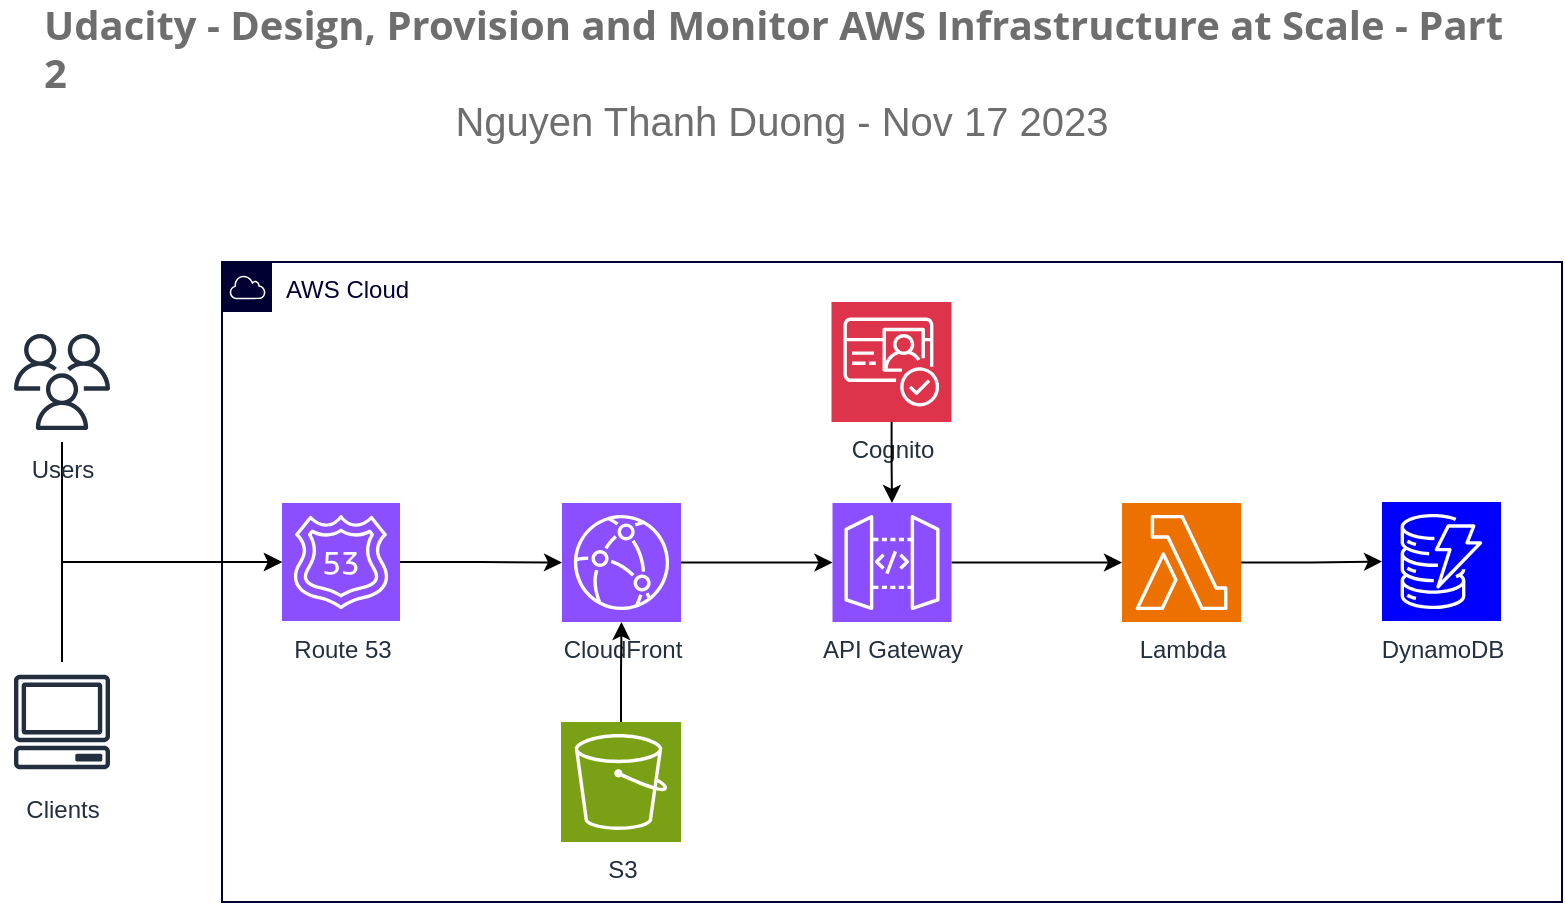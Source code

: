 <mxfile version="22.1.2" type="device">
  <diagram name="Page-1" id="VaUL9mnNX64eCgXieqcF">
    <mxGraphModel dx="1371" dy="1277" grid="1" gridSize="10" guides="1" tooltips="1" connect="1" arrows="1" fold="1" page="1" pageScale="1" pageWidth="850" pageHeight="1100" math="0" shadow="0">
      <root>
        <mxCell id="0" />
        <mxCell id="1" parent="0" />
        <mxCell id="BNl_1hiSp4-93MpEbIFA-1" value="&lt;font color=&quot;#030233&quot;&gt;AWS Cloud&lt;/font&gt;" style="sketch=0;outlineConnect=0;gradientColor=none;html=1;whiteSpace=wrap;fontSize=12;fontStyle=0;shape=mxgraph.aws4.group;grIcon=mxgraph.aws4.group_aws_cloud;strokeColor=#000033;fillColor=none;verticalAlign=top;align=left;spacingLeft=30;fontColor=#AAB7B8;dashed=0;" vertex="1" parent="1">
          <mxGeometry x="160" y="130" width="670" height="320" as="geometry" />
        </mxCell>
        <mxCell id="BNl_1hiSp4-93MpEbIFA-10" style="edgeStyle=orthogonalEdgeStyle;rounded=0;orthogonalLoop=1;jettySize=auto;html=1;" edge="1" parent="1" source="BNl_1hiSp4-93MpEbIFA-2" target="BNl_1hiSp4-93MpEbIFA-3">
          <mxGeometry relative="1" as="geometry" />
        </mxCell>
        <mxCell id="BNl_1hiSp4-93MpEbIFA-2" value="Route 53" style="sketch=0;points=[[0,0,0],[0.25,0,0],[0.5,0,0],[0.75,0,0],[1,0,0],[0,1,0],[0.25,1,0],[0.5,1,0],[0.75,1,0],[1,1,0],[0,0.25,0],[0,0.5,0],[0,0.75,0],[1,0.25,0],[1,0.5,0],[1,0.75,0]];outlineConnect=0;fontColor=#232F3E;fillColor=#8C4FFF;strokeColor=#ffffff;dashed=0;verticalLabelPosition=bottom;verticalAlign=top;align=center;html=1;fontSize=12;fontStyle=0;aspect=fixed;shape=mxgraph.aws4.resourceIcon;resIcon=mxgraph.aws4.route_53;" vertex="1" parent="1">
          <mxGeometry x="190" y="250.5" width="59" height="59" as="geometry" />
        </mxCell>
        <mxCell id="BNl_1hiSp4-93MpEbIFA-9" style="edgeStyle=orthogonalEdgeStyle;rounded=0;orthogonalLoop=1;jettySize=auto;html=1;" edge="1" parent="1" source="BNl_1hiSp4-93MpEbIFA-3" target="BNl_1hiSp4-93MpEbIFA-4">
          <mxGeometry relative="1" as="geometry" />
        </mxCell>
        <mxCell id="BNl_1hiSp4-93MpEbIFA-3" value="CloudFront" style="sketch=0;points=[[0,0,0],[0.25,0,0],[0.5,0,0],[0.75,0,0],[1,0,0],[0,1,0],[0.25,1,0],[0.5,1,0],[0.75,1,0],[1,1,0],[0,0.25,0],[0,0.5,0],[0,0.75,0],[1,0.25,0],[1,0.5,0],[1,0.75,0]];outlineConnect=0;fontColor=#232F3E;fillColor=#8C4FFF;strokeColor=#ffffff;dashed=0;verticalLabelPosition=bottom;verticalAlign=top;align=center;html=1;fontSize=12;fontStyle=0;aspect=fixed;shape=mxgraph.aws4.resourceIcon;resIcon=mxgraph.aws4.cloudfront;" vertex="1" parent="1">
          <mxGeometry x="330" y="250.5" width="59.5" height="59.5" as="geometry" />
        </mxCell>
        <mxCell id="BNl_1hiSp4-93MpEbIFA-8" style="edgeStyle=orthogonalEdgeStyle;rounded=0;orthogonalLoop=1;jettySize=auto;html=1;" edge="1" parent="1" source="BNl_1hiSp4-93MpEbIFA-4" target="BNl_1hiSp4-93MpEbIFA-5">
          <mxGeometry relative="1" as="geometry" />
        </mxCell>
        <mxCell id="BNl_1hiSp4-93MpEbIFA-4" value="API Gateway" style="sketch=0;points=[[0,0,0],[0.25,0,0],[0.5,0,0],[0.75,0,0],[1,0,0],[0,1,0],[0.25,1,0],[0.5,1,0],[0.75,1,0],[1,1,0],[0,0.25,0],[0,0.5,0],[0,0.75,0],[1,0.25,0],[1,0.5,0],[1,0.75,0]];outlineConnect=0;fontColor=#232F3E;fillColor=#8C4FFF;strokeColor=#ffffff;dashed=0;verticalLabelPosition=bottom;verticalAlign=top;align=center;html=1;fontSize=12;fontStyle=0;aspect=fixed;shape=mxgraph.aws4.resourceIcon;resIcon=mxgraph.aws4.api_gateway;" vertex="1" parent="1">
          <mxGeometry x="465.25" y="250.5" width="59.5" height="59.5" as="geometry" />
        </mxCell>
        <mxCell id="BNl_1hiSp4-93MpEbIFA-7" style="edgeStyle=orthogonalEdgeStyle;rounded=0;orthogonalLoop=1;jettySize=auto;html=1;" edge="1" parent="1" source="BNl_1hiSp4-93MpEbIFA-5" target="BNl_1hiSp4-93MpEbIFA-6">
          <mxGeometry relative="1" as="geometry" />
        </mxCell>
        <mxCell id="BNl_1hiSp4-93MpEbIFA-5" value="Lambda" style="sketch=0;points=[[0,0,0],[0.25,0,0],[0.5,0,0],[0.75,0,0],[1,0,0],[0,1,0],[0.25,1,0],[0.5,1,0],[0.75,1,0],[1,1,0],[0,0.25,0],[0,0.5,0],[0,0.75,0],[1,0.25,0],[1,0.5,0],[1,0.75,0]];outlineConnect=0;fontColor=#232F3E;fillColor=#ED7100;strokeColor=#ffffff;dashed=0;verticalLabelPosition=bottom;verticalAlign=top;align=center;html=1;fontSize=12;fontStyle=0;aspect=fixed;shape=mxgraph.aws4.resourceIcon;resIcon=mxgraph.aws4.lambda;" vertex="1" parent="1">
          <mxGeometry x="610" y="250.5" width="59.5" height="59.5" as="geometry" />
        </mxCell>
        <mxCell id="BNl_1hiSp4-93MpEbIFA-6" value="DynamoDB" style="sketch=0;points=[[0,0,0],[0.25,0,0],[0.5,0,0],[0.75,0,0],[1,0,0],[0,1,0],[0.25,1,0],[0.5,1,0],[0.75,1,0],[1,1,0],[0,0.25,0],[0,0.5,0],[0,0.75,0],[1,0.25,0],[1,0.5,0],[1,0.75,0]];outlineConnect=0;fontColor=#232F3E;fillColor=#0000FF;strokeColor=#ffffff;dashed=0;verticalLabelPosition=bottom;verticalAlign=top;align=center;html=1;fontSize=12;fontStyle=0;aspect=fixed;shape=mxgraph.aws4.resourceIcon;resIcon=mxgraph.aws4.dynamodb;" vertex="1" parent="1">
          <mxGeometry x="740" y="250" width="59.5" height="59.5" as="geometry" />
        </mxCell>
        <mxCell id="BNl_1hiSp4-93MpEbIFA-11" value="Cognito" style="sketch=0;points=[[0,0,0],[0.25,0,0],[0.5,0,0],[0.75,0,0],[1,0,0],[0,1,0],[0.25,1,0],[0.5,1,0],[0.75,1,0],[1,1,0],[0,0.25,0],[0,0.5,0],[0,0.75,0],[1,0.25,0],[1,0.5,0],[1,0.75,0]];outlineConnect=0;fontColor=#232F3E;fillColor=#DD344C;strokeColor=#ffffff;dashed=0;verticalLabelPosition=bottom;verticalAlign=top;align=center;html=1;fontSize=12;fontStyle=0;aspect=fixed;shape=mxgraph.aws4.resourceIcon;resIcon=mxgraph.aws4.cognito;" vertex="1" parent="1">
          <mxGeometry x="464.75" y="150" width="60" height="60" as="geometry" />
        </mxCell>
        <mxCell id="BNl_1hiSp4-93MpEbIFA-12" style="edgeStyle=orthogonalEdgeStyle;rounded=0;orthogonalLoop=1;jettySize=auto;html=1;entryX=0.5;entryY=0;entryDx=0;entryDy=0;entryPerimeter=0;" edge="1" parent="1" source="BNl_1hiSp4-93MpEbIFA-11" target="BNl_1hiSp4-93MpEbIFA-4">
          <mxGeometry relative="1" as="geometry" />
        </mxCell>
        <mxCell id="BNl_1hiSp4-93MpEbIFA-15" style="edgeStyle=orthogonalEdgeStyle;rounded=0;orthogonalLoop=1;jettySize=auto;html=1;" edge="1" parent="1" source="BNl_1hiSp4-93MpEbIFA-14" target="BNl_1hiSp4-93MpEbIFA-3">
          <mxGeometry relative="1" as="geometry" />
        </mxCell>
        <mxCell id="BNl_1hiSp4-93MpEbIFA-14" value="S3" style="sketch=0;points=[[0,0,0],[0.25,0,0],[0.5,0,0],[0.75,0,0],[1,0,0],[0,1,0],[0.25,1,0],[0.5,1,0],[0.75,1,0],[1,1,0],[0,0.25,0],[0,0.5,0],[0,0.75,0],[1,0.25,0],[1,0.5,0],[1,0.75,0]];outlineConnect=0;fontColor=#232F3E;fillColor=#7AA116;strokeColor=#ffffff;dashed=0;verticalLabelPosition=bottom;verticalAlign=top;align=center;html=1;fontSize=12;fontStyle=0;aspect=fixed;shape=mxgraph.aws4.resourceIcon;resIcon=mxgraph.aws4.s3;" vertex="1" parent="1">
          <mxGeometry x="329.5" y="360" width="60" height="60" as="geometry" />
        </mxCell>
        <mxCell id="BNl_1hiSp4-93MpEbIFA-20" style="edgeStyle=orthogonalEdgeStyle;rounded=0;orthogonalLoop=1;jettySize=auto;html=1;" edge="1" parent="1" source="BNl_1hiSp4-93MpEbIFA-17">
          <mxGeometry relative="1" as="geometry">
            <mxPoint x="190" y="280" as="targetPoint" />
            <Array as="points">
              <mxPoint x="80" y="280" />
            </Array>
          </mxGeometry>
        </mxCell>
        <mxCell id="BNl_1hiSp4-93MpEbIFA-17" value="Users" style="sketch=0;outlineConnect=0;fontColor=#232F3E;gradientColor=none;strokeColor=#232F3E;fillColor=#ffffff;dashed=0;verticalLabelPosition=bottom;verticalAlign=top;align=center;html=1;fontSize=12;fontStyle=0;aspect=fixed;shape=mxgraph.aws4.resourceIcon;resIcon=mxgraph.aws4.users;" vertex="1" parent="1">
          <mxGeometry x="50" y="160" width="60" height="60" as="geometry" />
        </mxCell>
        <mxCell id="BNl_1hiSp4-93MpEbIFA-18" value="Clients" style="sketch=0;outlineConnect=0;fontColor=#232F3E;gradientColor=none;strokeColor=#232F3E;fillColor=#ffffff;dashed=0;verticalLabelPosition=bottom;verticalAlign=top;align=center;html=1;fontSize=12;fontStyle=0;aspect=fixed;shape=mxgraph.aws4.resourceIcon;resIcon=mxgraph.aws4.client;" vertex="1" parent="1">
          <mxGeometry x="50" y="330" width="60" height="60" as="geometry" />
        </mxCell>
        <mxCell id="BNl_1hiSp4-93MpEbIFA-19" style="edgeStyle=orthogonalEdgeStyle;rounded=0;orthogonalLoop=1;jettySize=auto;html=1;entryX=0;entryY=0.5;entryDx=0;entryDy=0;entryPerimeter=0;" edge="1" parent="1" source="BNl_1hiSp4-93MpEbIFA-18" target="BNl_1hiSp4-93MpEbIFA-2">
          <mxGeometry relative="1" as="geometry">
            <Array as="points">
              <mxPoint x="80" y="280" />
            </Array>
          </mxGeometry>
        </mxCell>
        <mxCell id="BNl_1hiSp4-93MpEbIFA-21" value="&lt;h5 style=&quot;border-width: 0px; border-style: solid; box-sizing: border-box; border-color: var(--chakra-colors-gray-200); overflow-wrap: break-word; outline-color: var(--chakra-colors-blue-500); margin-top: 0px; margin-right: var(--chakra-space-2); margin-bottom: 0px; margin-left: 0px; font-family: &amp;quot;Open Sans&amp;quot;, sans-serif; line-height: var(--chakra-lineHeights-tall); text-align: start;&quot; class=&quot;chakra-heading css-16yofvr&quot;&gt;&lt;font style=&quot;font-size: 20px;&quot; color=&quot;#6e6e6e&quot;&gt;Udacity - Design, Provision and Monitor AWS Infrastructure at Scale - Part 2&lt;br&gt;&lt;/font&gt;&lt;/h5&gt;&lt;div&gt;&lt;font style=&quot;font-size: 20px;&quot; color=&quot;#6e6e6e&quot;&gt;Nguyen Thanh Duong - Nov 17 2023&lt;/font&gt;&lt;/div&gt;" style="text;html=1;strokeColor=none;fillColor=none;align=center;verticalAlign=middle;whiteSpace=wrap;rounded=0;" vertex="1" parent="1">
          <mxGeometry x="70" y="20" width="740" height="30" as="geometry" />
        </mxCell>
      </root>
    </mxGraphModel>
  </diagram>
</mxfile>
